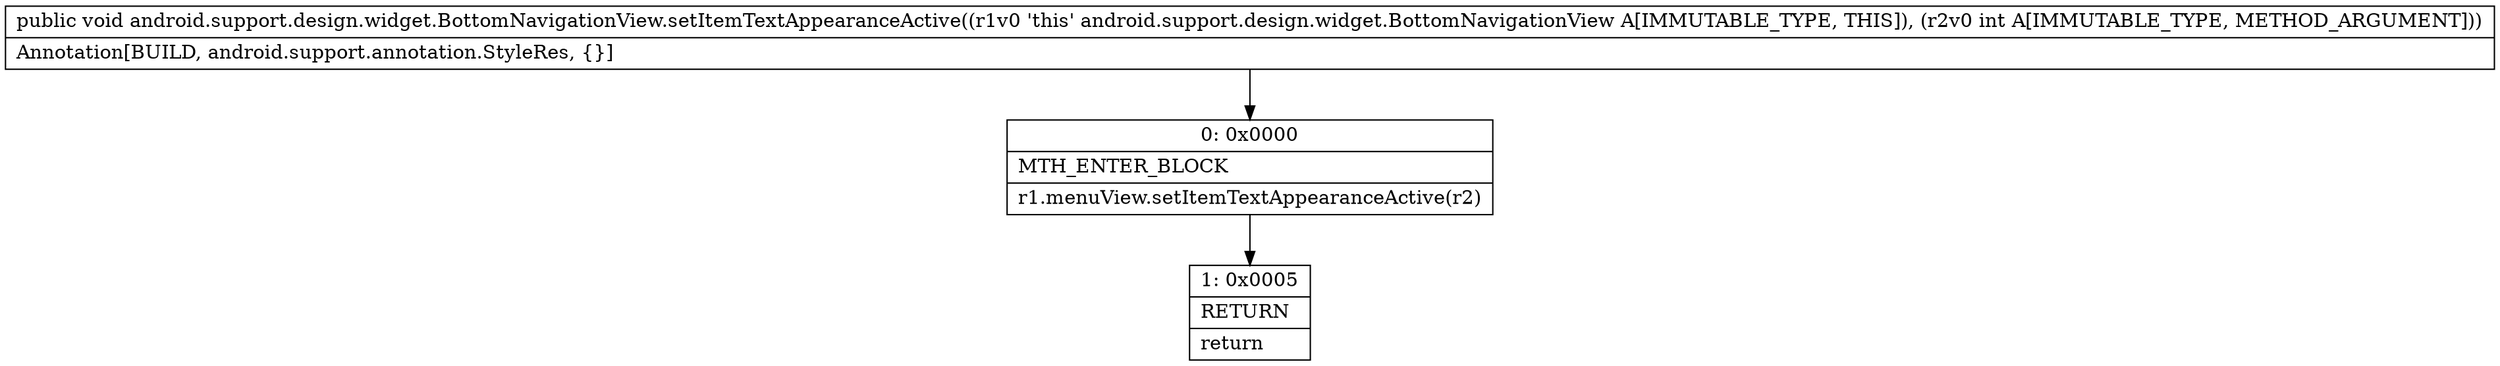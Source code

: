 digraph "CFG forandroid.support.design.widget.BottomNavigationView.setItemTextAppearanceActive(I)V" {
Node_0 [shape=record,label="{0\:\ 0x0000|MTH_ENTER_BLOCK\l|r1.menuView.setItemTextAppearanceActive(r2)\l}"];
Node_1 [shape=record,label="{1\:\ 0x0005|RETURN\l|return\l}"];
MethodNode[shape=record,label="{public void android.support.design.widget.BottomNavigationView.setItemTextAppearanceActive((r1v0 'this' android.support.design.widget.BottomNavigationView A[IMMUTABLE_TYPE, THIS]), (r2v0 int A[IMMUTABLE_TYPE, METHOD_ARGUMENT]))  | Annotation[BUILD, android.support.annotation.StyleRes, \{\}]\l}"];
MethodNode -> Node_0;
Node_0 -> Node_1;
}

